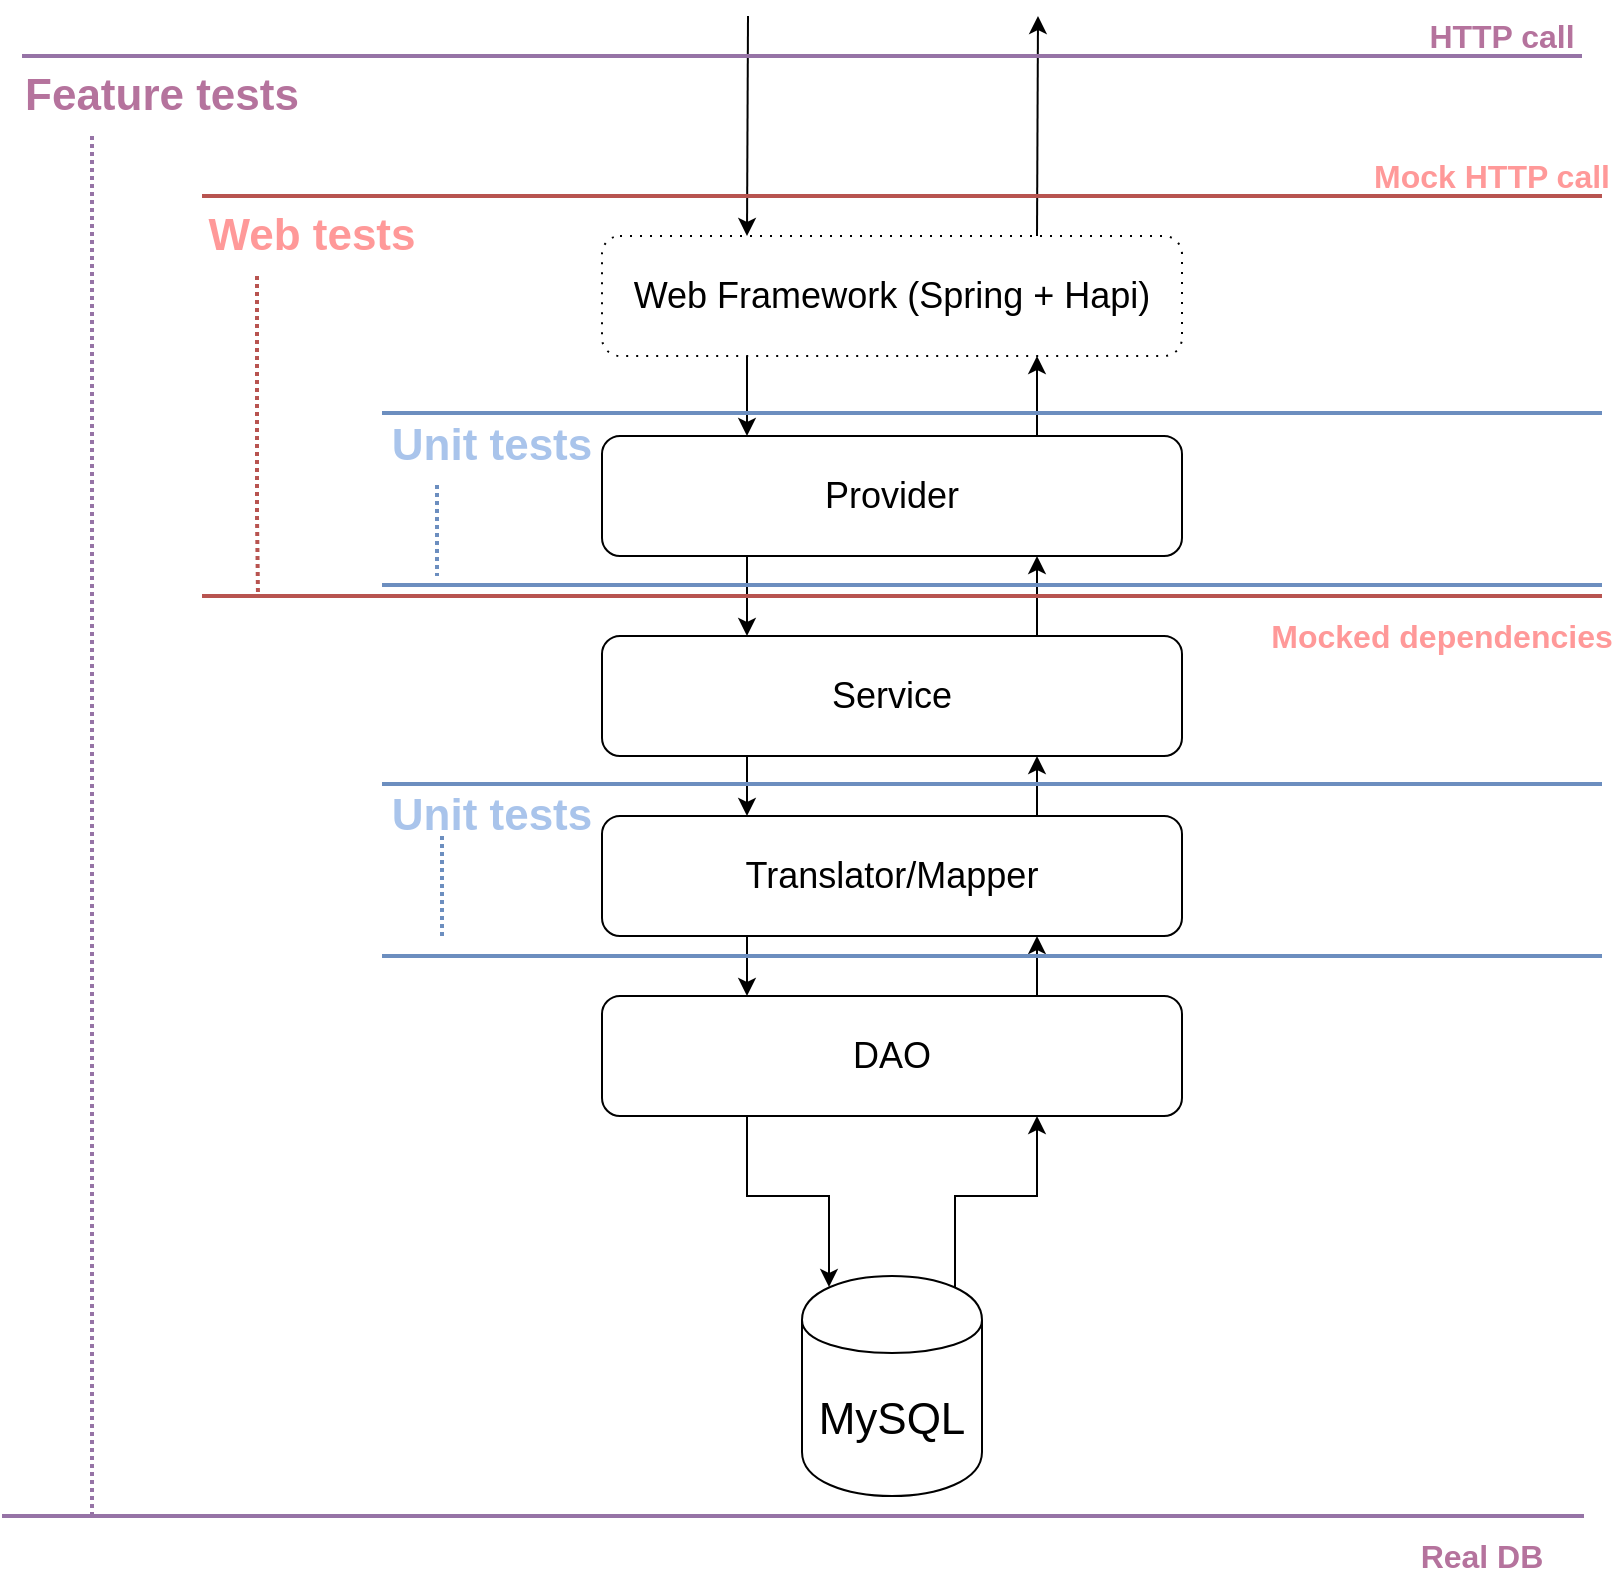 <mxfile version="13.4.5" type="github">
  <diagram id="d0c3VpTObYmL8E1bN7Us" name="Page-1">
    <mxGraphModel dx="1186" dy="773" grid="1" gridSize="10" guides="1" tooltips="1" connect="1" arrows="1" fold="1" page="1" pageScale="1" pageWidth="850" pageHeight="1100" math="0" shadow="0">
      <root>
        <mxCell id="0" />
        <mxCell id="1" parent="0" />
        <mxCell id="RPzncA79MNow9HRE8nuj-15" style="edgeStyle=orthogonalEdgeStyle;rounded=0;orthogonalLoop=1;jettySize=auto;html=1;exitX=0.85;exitY=0.05;exitDx=0;exitDy=0;exitPerimeter=0;entryX=0.75;entryY=1;entryDx=0;entryDy=0;fontSize=18;" edge="1" parent="1" source="RPzncA79MNow9HRE8nuj-2" target="RPzncA79MNow9HRE8nuj-7">
          <mxGeometry relative="1" as="geometry" />
        </mxCell>
        <mxCell id="RPzncA79MNow9HRE8nuj-2" value="MySQL" style="shape=cylinder;whiteSpace=wrap;html=1;boundedLbl=1;backgroundOutline=1;fillColor=none;gradientColor=none;fontSize=22;align=center;" vertex="1" parent="1">
          <mxGeometry x="420" y="770" width="90" height="110" as="geometry" />
        </mxCell>
        <mxCell id="RPzncA79MNow9HRE8nuj-11" style="edgeStyle=orthogonalEdgeStyle;rounded=0;orthogonalLoop=1;jettySize=auto;html=1;exitX=0.25;exitY=1;exitDx=0;exitDy=0;fontSize=18;entryX=0.25;entryY=0;entryDx=0;entryDy=0;" edge="1" parent="1" source="RPzncA79MNow9HRE8nuj-3" target="RPzncA79MNow9HRE8nuj-5">
          <mxGeometry relative="1" as="geometry" />
        </mxCell>
        <mxCell id="RPzncA79MNow9HRE8nuj-19" style="edgeStyle=orthogonalEdgeStyle;rounded=0;orthogonalLoop=1;jettySize=auto;html=1;exitX=0.75;exitY=0;exitDx=0;exitDy=0;entryX=0.75;entryY=1;entryDx=0;entryDy=0;fontSize=18;" edge="1" parent="1" source="RPzncA79MNow9HRE8nuj-3" target="RPzncA79MNow9HRE8nuj-4">
          <mxGeometry relative="1" as="geometry" />
        </mxCell>
        <mxCell id="RPzncA79MNow9HRE8nuj-3" value="Provider" style="rounded=1;whiteSpace=wrap;html=1;fillColor=none;gradientColor=none;fontSize=18;align=center;" vertex="1" parent="1">
          <mxGeometry x="320" y="350" width="290" height="60" as="geometry" />
        </mxCell>
        <mxCell id="RPzncA79MNow9HRE8nuj-4" value="Web Framework (Spring + Hapi)" style="rounded=1;whiteSpace=wrap;html=1;fillColor=none;gradientColor=none;fontSize=18;align=center;dashed=1;dashPattern=1 4;" vertex="1" parent="1">
          <mxGeometry x="320" y="250" width="290" height="60" as="geometry" />
        </mxCell>
        <mxCell id="RPzncA79MNow9HRE8nuj-12" style="edgeStyle=orthogonalEdgeStyle;rounded=0;orthogonalLoop=1;jettySize=auto;html=1;exitX=0.25;exitY=1;exitDx=0;exitDy=0;entryX=0.25;entryY=0;entryDx=0;entryDy=0;fontSize=18;" edge="1" parent="1" source="RPzncA79MNow9HRE8nuj-5" target="RPzncA79MNow9HRE8nuj-6">
          <mxGeometry relative="1" as="geometry" />
        </mxCell>
        <mxCell id="RPzncA79MNow9HRE8nuj-18" style="edgeStyle=orthogonalEdgeStyle;rounded=0;orthogonalLoop=1;jettySize=auto;html=1;exitX=0.75;exitY=0;exitDx=0;exitDy=0;entryX=0.75;entryY=1;entryDx=0;entryDy=0;fontSize=18;" edge="1" parent="1" source="RPzncA79MNow9HRE8nuj-5" target="RPzncA79MNow9HRE8nuj-3">
          <mxGeometry relative="1" as="geometry" />
        </mxCell>
        <mxCell id="RPzncA79MNow9HRE8nuj-5" value="Service" style="rounded=1;whiteSpace=wrap;html=1;fillColor=none;gradientColor=none;fontSize=18;align=center;" vertex="1" parent="1">
          <mxGeometry x="320" y="450" width="290" height="60" as="geometry" />
        </mxCell>
        <mxCell id="RPzncA79MNow9HRE8nuj-13" style="edgeStyle=orthogonalEdgeStyle;rounded=0;orthogonalLoop=1;jettySize=auto;html=1;exitX=0.25;exitY=1;exitDx=0;exitDy=0;entryX=0.25;entryY=0;entryDx=0;entryDy=0;fontSize=18;" edge="1" parent="1" source="RPzncA79MNow9HRE8nuj-6" target="RPzncA79MNow9HRE8nuj-7">
          <mxGeometry relative="1" as="geometry" />
        </mxCell>
        <mxCell id="RPzncA79MNow9HRE8nuj-17" style="edgeStyle=orthogonalEdgeStyle;rounded=0;orthogonalLoop=1;jettySize=auto;html=1;exitX=0.75;exitY=0;exitDx=0;exitDy=0;entryX=0.75;entryY=1;entryDx=0;entryDy=0;fontSize=18;" edge="1" parent="1" source="RPzncA79MNow9HRE8nuj-6" target="RPzncA79MNow9HRE8nuj-5">
          <mxGeometry relative="1" as="geometry" />
        </mxCell>
        <mxCell id="RPzncA79MNow9HRE8nuj-6" value="Translator/Mapper" style="rounded=1;whiteSpace=wrap;html=1;fillColor=none;gradientColor=none;fontSize=18;align=center;" vertex="1" parent="1">
          <mxGeometry x="320" y="540" width="290" height="60" as="geometry" />
        </mxCell>
        <mxCell id="RPzncA79MNow9HRE8nuj-14" style="edgeStyle=orthogonalEdgeStyle;rounded=0;orthogonalLoop=1;jettySize=auto;html=1;exitX=0.25;exitY=1;exitDx=0;exitDy=0;entryX=0.15;entryY=0.05;entryDx=0;entryDy=0;entryPerimeter=0;fontSize=18;" edge="1" parent="1" source="RPzncA79MNow9HRE8nuj-7" target="RPzncA79MNow9HRE8nuj-2">
          <mxGeometry relative="1" as="geometry" />
        </mxCell>
        <mxCell id="RPzncA79MNow9HRE8nuj-16" style="edgeStyle=orthogonalEdgeStyle;rounded=0;orthogonalLoop=1;jettySize=auto;html=1;exitX=0.75;exitY=0;exitDx=0;exitDy=0;entryX=0.75;entryY=1;entryDx=0;entryDy=0;fontSize=18;" edge="1" parent="1" source="RPzncA79MNow9HRE8nuj-7" target="RPzncA79MNow9HRE8nuj-6">
          <mxGeometry relative="1" as="geometry" />
        </mxCell>
        <mxCell id="RPzncA79MNow9HRE8nuj-7" value="DAO" style="rounded=1;whiteSpace=wrap;html=1;fillColor=none;gradientColor=none;fontSize=18;align=center;" vertex="1" parent="1">
          <mxGeometry x="320" y="630" width="290" height="60" as="geometry" />
        </mxCell>
        <mxCell id="RPzncA79MNow9HRE8nuj-8" value="" style="endArrow=classic;html=1;fontSize=18;entryX=0.25;entryY=0;entryDx=0;entryDy=0;" edge="1" parent="1" target="RPzncA79MNow9HRE8nuj-4">
          <mxGeometry width="50" height="50" relative="1" as="geometry">
            <mxPoint x="393" y="140" as="sourcePoint" />
            <mxPoint x="450" y="480" as="targetPoint" />
          </mxGeometry>
        </mxCell>
        <mxCell id="RPzncA79MNow9HRE8nuj-10" value="" style="endArrow=classic;html=1;fontSize=18;entryX=0.25;entryY=0;entryDx=0;entryDy=0;exitX=0.25;exitY=1;exitDx=0;exitDy=0;" edge="1" parent="1" source="RPzncA79MNow9HRE8nuj-4" target="RPzncA79MNow9HRE8nuj-3">
          <mxGeometry width="50" height="50" relative="1" as="geometry">
            <mxPoint x="393" y="310" as="sourcePoint" />
            <mxPoint x="402.5" y="260" as="targetPoint" />
          </mxGeometry>
        </mxCell>
        <mxCell id="RPzncA79MNow9HRE8nuj-20" value="" style="endArrow=classic;html=1;fontSize=18;exitX=0.75;exitY=0;exitDx=0;exitDy=0;" edge="1" parent="1" source="RPzncA79MNow9HRE8nuj-4">
          <mxGeometry width="50" height="50" relative="1" as="geometry">
            <mxPoint x="403" y="150" as="sourcePoint" />
            <mxPoint x="538" y="140" as="targetPoint" />
          </mxGeometry>
        </mxCell>
        <mxCell id="RPzncA79MNow9HRE8nuj-21" value="" style="endArrow=none;html=1;fontSize=18;fillColor=#e1d5e7;strokeColor=#9673a6;strokeWidth=2;" edge="1" parent="1">
          <mxGeometry width="50" height="50" relative="1" as="geometry">
            <mxPoint x="30" y="160" as="sourcePoint" />
            <mxPoint x="810" y="160" as="targetPoint" />
          </mxGeometry>
        </mxCell>
        <mxCell id="RPzncA79MNow9HRE8nuj-22" value="" style="endArrow=none;html=1;fontSize=18;fillColor=#e1d5e7;strokeColor=#9673a6;strokeWidth=2;" edge="1" parent="1">
          <mxGeometry width="50" height="50" relative="1" as="geometry">
            <mxPoint x="20" y="890" as="sourcePoint" />
            <mxPoint x="811" y="890" as="targetPoint" />
          </mxGeometry>
        </mxCell>
        <mxCell id="RPzncA79MNow9HRE8nuj-38" style="edgeStyle=orthogonalEdgeStyle;rounded=0;orthogonalLoop=1;jettySize=auto;html=1;exitX=0.25;exitY=1;exitDx=0;exitDy=0;strokeWidth=2;fontSize=16;fontColor=#A9C4EB;endArrow=none;endFill=0;dashed=1;dashPattern=1 1;fillColor=#e1d5e7;strokeColor=#9673a6;" edge="1" parent="1" source="RPzncA79MNow9HRE8nuj-23">
          <mxGeometry relative="1" as="geometry">
            <mxPoint x="65" y="890" as="targetPoint" />
          </mxGeometry>
        </mxCell>
        <mxCell id="RPzncA79MNow9HRE8nuj-23" value="Feature tests" style="text;html=1;strokeColor=none;fillColor=none;align=center;verticalAlign=middle;whiteSpace=wrap;rounded=0;dashed=1;dashPattern=1 4;fontSize=22;fontColor=#B5739D;fontStyle=1" vertex="1" parent="1">
          <mxGeometry x="30" y="160" width="140" height="40" as="geometry" />
        </mxCell>
        <mxCell id="RPzncA79MNow9HRE8nuj-24" value="HTTP call" style="text;html=1;strokeColor=none;fillColor=none;align=center;verticalAlign=middle;whiteSpace=wrap;rounded=0;dashed=1;dashPattern=1 4;fontSize=16;fontColor=#B5739D;fontStyle=1" vertex="1" parent="1">
          <mxGeometry x="720" y="140" width="100" height="20" as="geometry" />
        </mxCell>
        <mxCell id="RPzncA79MNow9HRE8nuj-25" value="Real DB" style="text;html=1;strokeColor=none;fillColor=none;align=center;verticalAlign=middle;whiteSpace=wrap;rounded=0;dashed=1;dashPattern=1 4;fontSize=16;fontColor=#B5739D;fontStyle=1" vertex="1" parent="1">
          <mxGeometry x="710" y="900" width="100" height="20" as="geometry" />
        </mxCell>
        <mxCell id="RPzncA79MNow9HRE8nuj-27" value="" style="endArrow=none;html=1;fontSize=18;fillColor=#f8cecc;strokeColor=#b85450;strokeWidth=2;" edge="1" parent="1">
          <mxGeometry width="50" height="50" relative="1" as="geometry">
            <mxPoint x="120" y="230" as="sourcePoint" />
            <mxPoint x="820" y="230" as="targetPoint" />
          </mxGeometry>
        </mxCell>
        <mxCell id="RPzncA79MNow9HRE8nuj-28" value="" style="endArrow=none;html=1;fontSize=18;fillColor=#f8cecc;strokeColor=#b85450;strokeWidth=2;" edge="1" parent="1">
          <mxGeometry width="50" height="50" relative="1" as="geometry">
            <mxPoint x="120" y="430" as="sourcePoint" />
            <mxPoint x="820" y="430" as="targetPoint" />
          </mxGeometry>
        </mxCell>
        <mxCell id="RPzncA79MNow9HRE8nuj-39" style="edgeStyle=orthogonalEdgeStyle;rounded=0;orthogonalLoop=1;jettySize=auto;html=1;exitX=0.25;exitY=1;exitDx=0;exitDy=0;dashed=1;dashPattern=1 1;endArrow=none;endFill=0;strokeWidth=2;fontSize=16;fontColor=#A9C4EB;fillColor=#f8cecc;strokeColor=#b85450;" edge="1" parent="1" source="RPzncA79MNow9HRE8nuj-29">
          <mxGeometry relative="1" as="geometry">
            <mxPoint x="148" y="430" as="targetPoint" />
            <Array as="points">
              <mxPoint x="148" y="390" />
              <mxPoint x="148" y="390" />
            </Array>
          </mxGeometry>
        </mxCell>
        <mxCell id="RPzncA79MNow9HRE8nuj-29" value="Web tests" style="text;html=1;strokeColor=none;fillColor=none;align=center;verticalAlign=middle;whiteSpace=wrap;rounded=0;dashed=1;dashPattern=1 4;fontSize=22;fontStyle=1;fontColor=#FF9999;" vertex="1" parent="1">
          <mxGeometry x="120" y="230" width="110" height="40" as="geometry" />
        </mxCell>
        <mxCell id="RPzncA79MNow9HRE8nuj-30" value="Mock HTTP call" style="text;html=1;strokeColor=none;fillColor=none;align=center;verticalAlign=middle;whiteSpace=wrap;rounded=0;dashed=1;dashPattern=1 4;fontSize=16;fontStyle=1;fontColor=#FF9999;" vertex="1" parent="1">
          <mxGeometry x="700" y="210" width="130" height="20" as="geometry" />
        </mxCell>
        <mxCell id="RPzncA79MNow9HRE8nuj-31" value="Mocked dependencies" style="text;html=1;strokeColor=none;fillColor=none;align=center;verticalAlign=middle;whiteSpace=wrap;rounded=0;dashed=1;dashPattern=1 4;fontSize=16;fontStyle=1;fontColor=#FF9999;" vertex="1" parent="1">
          <mxGeometry x="650" y="440" width="180" height="20" as="geometry" />
        </mxCell>
        <mxCell id="RPzncA79MNow9HRE8nuj-32" value="" style="endArrow=none;html=1;fontSize=18;fillColor=#dae8fc;strokeColor=#6c8ebf;strokeWidth=2;" edge="1" parent="1">
          <mxGeometry width="50" height="50" relative="1" as="geometry">
            <mxPoint x="210" y="524" as="sourcePoint" />
            <mxPoint x="820" y="524" as="targetPoint" />
          </mxGeometry>
        </mxCell>
        <mxCell id="RPzncA79MNow9HRE8nuj-33" value="" style="endArrow=none;html=1;fontSize=18;fillColor=#dae8fc;strokeColor=#6c8ebf;strokeWidth=2;" edge="1" parent="1">
          <mxGeometry width="50" height="50" relative="1" as="geometry">
            <mxPoint x="210" y="610" as="sourcePoint" />
            <mxPoint x="820" y="610" as="targetPoint" />
          </mxGeometry>
        </mxCell>
        <mxCell id="RPzncA79MNow9HRE8nuj-34" value="Unit tests" style="text;html=1;strokeColor=none;fillColor=none;align=center;verticalAlign=middle;whiteSpace=wrap;rounded=0;dashed=1;dashPattern=1 4;fontSize=22;fontStyle=1;fontColor=#A9C4EB;" vertex="1" parent="1">
          <mxGeometry x="210" y="520" width="110" height="40" as="geometry" />
        </mxCell>
        <mxCell id="RPzncA79MNow9HRE8nuj-35" value="" style="endArrow=none;html=1;fontSize=18;fillColor=#dae8fc;strokeColor=#6c8ebf;strokeWidth=2;" edge="1" parent="1">
          <mxGeometry width="50" height="50" relative="1" as="geometry">
            <mxPoint x="210" y="338.5" as="sourcePoint" />
            <mxPoint x="820" y="338.5" as="targetPoint" />
          </mxGeometry>
        </mxCell>
        <mxCell id="RPzncA79MNow9HRE8nuj-36" value="" style="endArrow=none;html=1;fontSize=18;fillColor=#dae8fc;strokeColor=#6c8ebf;strokeWidth=2;" edge="1" parent="1">
          <mxGeometry width="50" height="50" relative="1" as="geometry">
            <mxPoint x="210" y="424.5" as="sourcePoint" />
            <mxPoint x="820" y="424.5" as="targetPoint" />
          </mxGeometry>
        </mxCell>
        <mxCell id="RPzncA79MNow9HRE8nuj-41" style="edgeStyle=orthogonalEdgeStyle;rounded=0;orthogonalLoop=1;jettySize=auto;html=1;exitX=0.25;exitY=1;exitDx=0;exitDy=0;dashed=1;dashPattern=1 1;endArrow=none;endFill=0;strokeWidth=2;fontSize=16;fontColor=#A9C4EB;fillColor=#dae8fc;strokeColor=#6c8ebf;" edge="1" parent="1" source="RPzncA79MNow9HRE8nuj-37">
          <mxGeometry relative="1" as="geometry">
            <mxPoint x="238" y="420" as="targetPoint" />
            <Array as="points">
              <mxPoint x="238" y="420" />
              <mxPoint x="238" y="420" />
            </Array>
          </mxGeometry>
        </mxCell>
        <mxCell id="RPzncA79MNow9HRE8nuj-37" value="Unit tests" style="text;html=1;strokeColor=none;fillColor=none;align=center;verticalAlign=middle;whiteSpace=wrap;rounded=0;dashed=1;dashPattern=1 4;fontSize=22;fontStyle=1;fontColor=#A9C4EB;" vertex="1" parent="1">
          <mxGeometry x="210" y="334.5" width="110" height="40" as="geometry" />
        </mxCell>
        <mxCell id="RPzncA79MNow9HRE8nuj-42" style="edgeStyle=orthogonalEdgeStyle;rounded=0;orthogonalLoop=1;jettySize=auto;html=1;exitX=0.25;exitY=1;exitDx=0;exitDy=0;dashed=1;dashPattern=1 1;endArrow=none;endFill=0;strokeWidth=2;fontSize=16;fontColor=#A9C4EB;fillColor=#dae8fc;strokeColor=#6c8ebf;" edge="1" parent="1">
          <mxGeometry relative="1" as="geometry">
            <mxPoint x="240" y="600" as="targetPoint" />
            <mxPoint x="240" y="550" as="sourcePoint" />
            <Array as="points">
              <mxPoint x="240" y="555.5" />
              <mxPoint x="240" y="555.5" />
            </Array>
          </mxGeometry>
        </mxCell>
      </root>
    </mxGraphModel>
  </diagram>
</mxfile>
